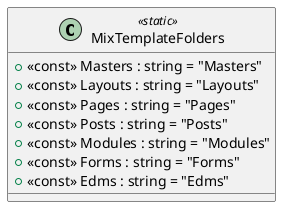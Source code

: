 @startuml
class MixTemplateFolders <<static>> {
    + <<const>> Masters : string = "Masters"
    + <<const>> Layouts : string = "Layouts"
    + <<const>> Pages : string = "Pages"
    + <<const>> Posts : string = "Posts"
    + <<const>> Modules : string = "Modules"
    + <<const>> Forms : string = "Forms"
    + <<const>> Edms : string = "Edms"
}
@enduml
